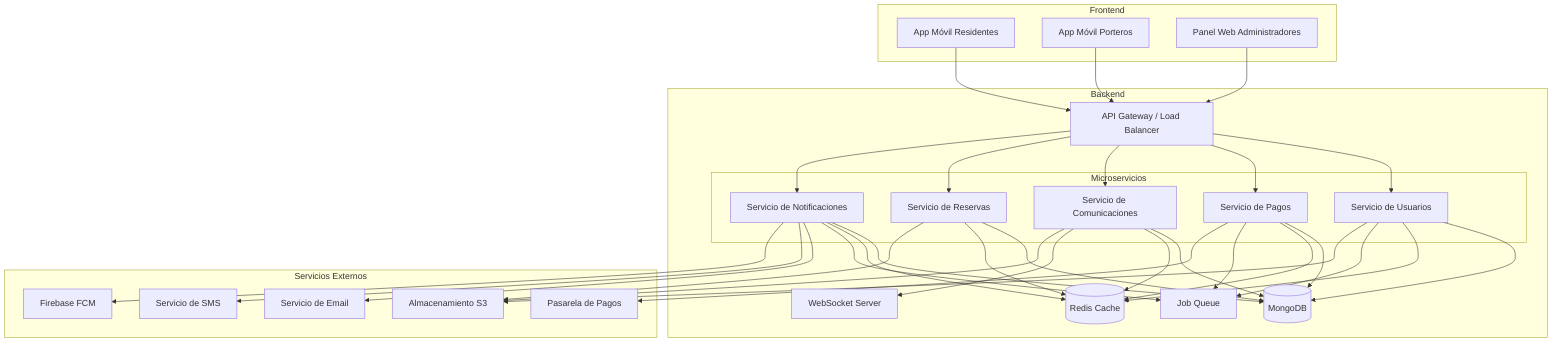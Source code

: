 flowchart TD
    subgraph "Frontend"
        A[App Móvil Residentes] 
        B[App Móvil Porteros]
        C[Panel Web Administradores]
    end

    subgraph "Backend"
        D[API Gateway / Load Balancer]
        
        subgraph "Microservicios"
            E[Servicio de Usuarios]
            F[Servicio de Pagos]
            G[Servicio de Comunicaciones]
            H[Servicio de Reservas]
            I[Servicio de Notificaciones]
        end
        
        J[(MongoDB)]
        K[(Redis Cache)]
        
        L[WebSocket Server]
        M[Job Queue]
    end
    
    subgraph "Servicios Externos"
        N[Pasarela de Pagos]
        O[Servicio de Email]
        P[Servicio de SMS]
        Q[Firebase FCM]
        R[Almacenamiento S3]
    end
    
    A --> D
    B --> D
    C --> D
    
    D --> E
    D --> F
    D --> G
    D --> H
    D --> I
    
    E --> J
    F --> J
    G --> J
    H --> J
    I --> J
    
    E --> K
    F --> K
    G --> K
    H --> K
    I --> K
    
    G --> L
    
    E --> M
    F --> M
    I --> M
    
    F --> N
    I --> O
    I --> P
    I --> Q
    
    E --> R
    G --> R
    H --> R